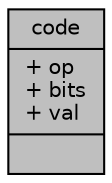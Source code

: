 digraph "code"
{
 // INTERACTIVE_SVG=YES
  edge [fontname="Helvetica",fontsize="10",labelfontname="Helvetica",labelfontsize="10"];
  node [fontname="Helvetica",fontsize="10",shape=record];
  Node1 [label="{code\n|+ op\l+ bits\l+ val\l|}",height=0.2,width=0.4,color="black", fillcolor="grey75", style="filled", fontcolor="black"];
}
